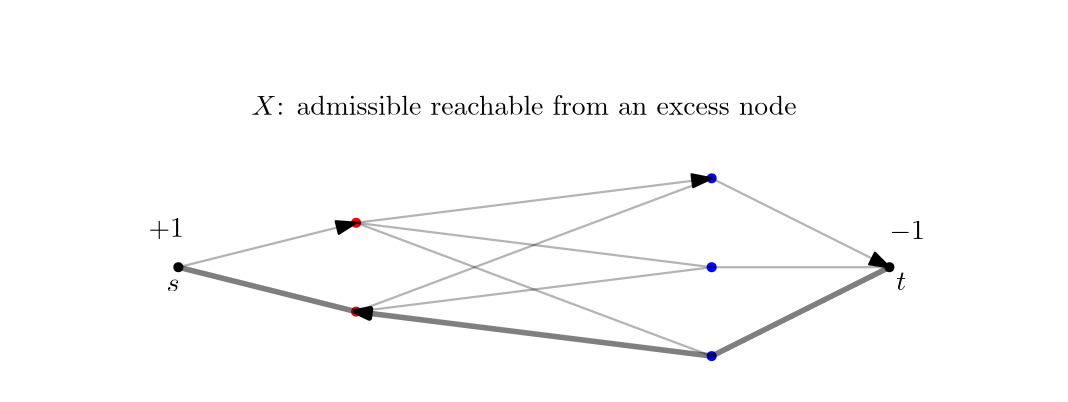 <?xml version="1.0"?>
<!DOCTYPE ipe SYSTEM "ipe.dtd">
<ipe version="70206" creator="Ipe 7.2.10">
<info created="D:20190530182209" modified="D:20190531163054"/>
<ipestyle name="basic">
<symbol name="arrow/arc(spx)">
<path stroke="sym-stroke" fill="sym-stroke" pen="sym-pen">
0 0 m
-1 0.333 l
-1 -0.333 l
h
</path>
</symbol>
<symbol name="arrow/farc(spx)">
<path stroke="sym-stroke" fill="white" pen="sym-pen">
0 0 m
-1 0.333 l
-1 -0.333 l
h
</path>
</symbol>
<symbol name="arrow/ptarc(spx)">
<path stroke="sym-stroke" fill="sym-stroke" pen="sym-pen">
0 0 m
-1 0.333 l
-0.8 0 l
-1 -0.333 l
h
</path>
</symbol>
<symbol name="arrow/fptarc(spx)">
<path stroke="sym-stroke" fill="white" pen="sym-pen">
0 0 m
-1 0.333 l
-0.8 0 l
-1 -0.333 l
h
</path>
</symbol>
<symbol name="mark/circle(sx)" transformations="translations">
<path fill="sym-stroke">
0.6 0 0 0.6 0 0 e
0.4 0 0 0.4 0 0 e
</path>
</symbol>
<symbol name="mark/disk(sx)" transformations="translations">
<path fill="sym-stroke">
0.6 0 0 0.6 0 0 e
</path>
</symbol>
<symbol name="mark/fdisk(sfx)" transformations="translations">
<group>
<path fill="sym-fill">
0.5 0 0 0.5 0 0 e
</path>
<path fill="sym-stroke" fillrule="eofill">
0.6 0 0 0.6 0 0 e
0.4 0 0 0.4 0 0 e
</path>
</group>
</symbol>
<symbol name="mark/box(sx)" transformations="translations">
<path fill="sym-stroke" fillrule="eofill">
-0.6 -0.6 m
0.6 -0.6 l
0.6 0.6 l
-0.6 0.6 l
h
-0.4 -0.4 m
0.4 -0.4 l
0.4 0.4 l
-0.4 0.4 l
h
</path>
</symbol>
<symbol name="mark/square(sx)" transformations="translations">
<path fill="sym-stroke">
-0.6 -0.6 m
0.6 -0.6 l
0.6 0.6 l
-0.6 0.6 l
h
</path>
</symbol>
<symbol name="mark/fsquare(sfx)" transformations="translations">
<group>
<path fill="sym-fill">
-0.5 -0.5 m
0.5 -0.5 l
0.5 0.5 l
-0.5 0.5 l
h
</path>
<path fill="sym-stroke" fillrule="eofill">
-0.6 -0.6 m
0.6 -0.6 l
0.6 0.6 l
-0.6 0.6 l
h
-0.4 -0.4 m
0.4 -0.4 l
0.4 0.4 l
-0.4 0.4 l
h
</path>
</group>
</symbol>
<symbol name="mark/cross(sx)" transformations="translations">
<group>
<path fill="sym-stroke">
-0.43 -0.57 m
0.57 0.43 l
0.43 0.57 l
-0.57 -0.43 l
h
</path>
<path fill="sym-stroke">
-0.43 0.57 m
0.57 -0.43 l
0.43 -0.57 l
-0.57 0.43 l
h
</path>
</group>
</symbol>
<symbol name="arrow/fnormal(spx)">
<path stroke="sym-stroke" fill="white" pen="sym-pen">
0 0 m
-1 0.333 l
-1 -0.333 l
h
</path>
</symbol>
<symbol name="arrow/pointed(spx)">
<path stroke="sym-stroke" fill="sym-stroke" pen="sym-pen">
0 0 m
-1 0.333 l
-0.8 0 l
-1 -0.333 l
h
</path>
</symbol>
<symbol name="arrow/fpointed(spx)">
<path stroke="sym-stroke" fill="white" pen="sym-pen">
0 0 m
-1 0.333 l
-0.8 0 l
-1 -0.333 l
h
</path>
</symbol>
<symbol name="arrow/linear(spx)">
<path stroke="sym-stroke" pen="sym-pen">
-1 0.333 m
0 0 l
-1 -0.333 l
</path>
</symbol>
<symbol name="arrow/fdouble(spx)">
<path stroke="sym-stroke" fill="white" pen="sym-pen">
0 0 m
-1 0.333 l
-1 -0.333 l
h
-1 0 m
-2 0.333 l
-2 -0.333 l
h
</path>
</symbol>
<symbol name="arrow/double(spx)">
<path stroke="sym-stroke" fill="sym-stroke" pen="sym-pen">
0 0 m
-1 0.333 l
-1 -0.333 l
h
-1 0 m
-2 0.333 l
-2 -0.333 l
h
</path>
</symbol>
<pen name="heavier" value="0.8"/>
<pen name="fat" value="1.2"/>
<pen name="ultrafat" value="2"/>
<symbolsize name="large" value="5"/>
<symbolsize name="small" value="2"/>
<symbolsize name="tiny" value="1.1"/>
<arrowsize name="large" value="10"/>
<arrowsize name="small" value="5"/>
<arrowsize name="tiny" value="3"/>
<color name="red" value="1 0 0"/>
<color name="green" value="0 1 0"/>
<color name="blue" value="0 0 1"/>
<color name="yellow" value="1 1 0"/>
<color name="orange" value="1 0.647 0"/>
<color name="gold" value="1 0.843 0"/>
<color name="purple" value="0.627 0.125 0.941"/>
<color name="gray" value="0.745"/>
<color name="brown" value="0.647 0.165 0.165"/>
<color name="navy" value="0 0 0.502"/>
<color name="pink" value="1 0.753 0.796"/>
<color name="seagreen" value="0.18 0.545 0.341"/>
<color name="turquoise" value="0.251 0.878 0.816"/>
<color name="violet" value="0.933 0.51 0.933"/>
<color name="darkblue" value="0 0 0.545"/>
<color name="darkcyan" value="0 0.545 0.545"/>
<color name="darkgray" value="0.663"/>
<color name="darkgreen" value="0 0.392 0"/>
<color name="darkmagenta" value="0.545 0 0.545"/>
<color name="darkorange" value="1 0.549 0"/>
<color name="darkred" value="0.545 0 0"/>
<color name="lightblue" value="0.678 0.847 0.902"/>
<color name="lightcyan" value="0.878 1 1"/>
<color name="lightgray" value="0.827"/>
<color name="lightgreen" value="0.565 0.933 0.565"/>
<color name="lightyellow" value="1 1 0.878"/>
<dashstyle name="dashed" value="[4] 0"/>
<dashstyle name="dotted" value="[1 3] 0"/>
<dashstyle name="dash dotted" value="[4 2 1 2] 0"/>
<dashstyle name="dash dot dotted" value="[4 2 1 2 1 2] 0"/>
<textsize name="large" value="\large"/>
<textsize name="small" value="\small"/>
<textsize name="tiny" value="\tiny"/>
<textsize name="Large" value="\Large"/>
<textsize name="LARGE" value="\LARGE"/>
<textsize name="huge" value="\huge"/>
<textsize name="Huge" value="\Huge"/>
<textsize name="footnote" value="\footnotesize"/>
<textstyle name="center" begin="\begin{center}" end="\end{center}"/>
<textstyle name="itemize" begin="\begin{itemize}" end="\end{itemize}"/>
<textstyle name="item" begin="\begin{itemize}\item{}" end="\end{itemize}"/>
<gridsize name="4 pts" value="4"/>
<gridsize name="8 pts (~3 mm)" value="8"/>
<gridsize name="16 pts (~6 mm)" value="16"/>
<gridsize name="32 pts (~12 mm)" value="32"/>
<gridsize name="10 pts (~3.5 mm)" value="10"/>
<gridsize name="20 pts (~7 mm)" value="20"/>
<gridsize name="14 pts (~5 mm)" value="14"/>
<gridsize name="28 pts (~10 mm)" value="28"/>
<gridsize name="56 pts (~20 mm)" value="56"/>
<anglesize name="90 deg" value="90"/>
<anglesize name="60 deg" value="60"/>
<anglesize name="45 deg" value="45"/>
<anglesize name="30 deg" value="30"/>
<anglesize name="22.5 deg" value="22.5"/>
<opacity name="10%" value="0.1"/>
<opacity name="30%" value="0.3"/>
<opacity name="50%" value="0.5"/>
<opacity name="75%" value="0.75"/>
<tiling name="falling" angle="-60" step="4" width="1"/>
<tiling name="rising" angle="30" step="4" width="1"/>
</ipestyle>
<page>
<layer name="alpha"/>
<layer name="nodes"/>
<layer name="arcs"/>
<layer name="X1"/>
<layer name="X2"/>
<layer name="X3"/>
<layer name="X4"/>
<layer name="X5"/>
<layer name="X6"/>
<layer name="node_labels"/>
<layer name="F1"/>
<layer name="F2"/>
<layer name="F3"/>
<layer name="F4"/>
<layer name="F5"/>
<layer name="F1costs"/>
<layer name="F2costs"/>
<layer name="F3costs"/>
<layer name="F4costs"/>
<layer name="F5costs"/>
<layer name="mark_forward"/>
<view layers="alpha nodes arcs node_labels" active="alpha"/>
<path layer="alpha" matrix="1 0 0 0.75 0 192" stroke="white">
128 768 m
128 576 l
512 576 l
512 768 l
h
</path>
<use layer="nodes" name="mark/disk(sx)" pos="192 672" size="normal" stroke="black"/>
<use matrix="1 0 0 1 0 -16" name="mark/disk(sx)" pos="256 704" size="normal" stroke="red"/>
<use matrix="1 0 0 1 0 -16" name="mark/disk(sx)" pos="256 672" size="normal" stroke="red"/>
<use name="mark/disk(sx)" pos="384 704" size="normal" stroke="blue"/>
<use name="mark/disk(sx)" pos="384 672" size="normal" stroke="blue"/>
<use name="mark/disk(sx)" pos="384 640" size="normal" stroke="blue"/>
<use name="mark/disk(sx)" pos="448 672" size="normal" stroke="black"/>
<path layer="arcs" stroke="black" pen="heavier" arrow="normal/normal" opacity="30%">
192 672 m
256 688 l
</path>
<path stroke="black" pen="ultrafat" opacity="50%">
192 672 m
256 656 l
</path>
<path stroke="black" pen="heavier" arrow="normal/normal" opacity="30%">
256 688 m
384 704 l
</path>
<path stroke="black" pen="heavier" opacity="30%">
256 688 m
384 672 l
</path>
<path stroke="black" pen="heavier" opacity="30%">
256 688 m
384 640 l
</path>
<path stroke="black" pen="heavier" opacity="30%">
256 656 m
384 704 l
</path>
<path stroke="black" pen="heavier" opacity="30%">
256 656 m
384 672 l
</path>
<path stroke="black" pen="ultrafat" rarrow="normal/small" opacity="50%">
256 656 m
384 640 l
</path>
<path stroke="black" pen="ultrafat" opacity="50%">
384 640 m
448 672 l
</path>
<path stroke="black" pen="heavier" opacity="30%">
384 672 m
448 672 l
</path>
<path stroke="black" pen="heavier" arrow="normal/normal" opacity="30%">
384 704 m
448 672 l
</path>
<path layer="X1" stroke="black" fill="red" opacity="30%">
9.95216 0 0 9.95216 192 672 e
</path>
<path layer="X2" matrix="1 0 0 1 64 16" stroke="black" fill="red" opacity="30%">
9.95216 0 0 9.95216 192 672 e
</path>
<path layer="X3" matrix="1 0 0 1 192 -32" stroke="black" fill="red" opacity="30%">
9.95216 0 0 9.95216 192 672 e
</path>
<path layer="X4" matrix="1 0 0 1 64 -16" stroke="black" fill="red" opacity="30%">
9.95216 0 0 9.95216 192 672 e
</path>
<path layer="X5" matrix="1 0 0 1 192 0" stroke="black" fill="red" opacity="30%">
9.95216 0 0 9.95216 192 672 e
</path>
<path layer="X6" matrix="1 0 0 1 256 0" stroke="black" fill="red" opacity="30%">
9.95216 0 0 9.95216 192 672 e
</path>
<path layer="F1" stroke="darkred" pen="fat">
192 672 m
256 688 l
</path>
<path layer="F2" stroke="darkred" pen="fat">
256 688 m
384 704 l
</path>
<path stroke="darkred" pen="fat">
256 688 m
384 672 l
</path>
<path stroke="darkred" pen="fat">
256 688 m
384 640 l
</path>
<path layer="F3" stroke="darkred" pen="fat">
256 688 m
384 704 l
</path>
<path stroke="darkred" pen="fat">
256 688 m
384 672 l
</path>
<path stroke="darkred" pen="fat">
384 640 m
256 656 l
</path>
<path layer="F4" stroke="darkred" pen="fat">
256 688 m
384 704 l
</path>
<path stroke="darkred" pen="fat">
256 688 m
384 672 l
</path>
<path stroke="darkred" pen="fat">
256 656 m
384 672 l
</path>
<path stroke="darkred" pen="fat">
256 656 m
384 704 l
</path>
<path layer="F5" stroke="darkred" pen="fat">
256 688 m
384 704 l
</path>
<path stroke="darkred" pen="fat">
256 656 m
384 704 l
</path>
<path stroke="darkred" pen="fat">
384 672 m
448 672 l
</path>
<text layer="F1costs" matrix="1 0 0 1 1.08088 -2.97242" transformations="translations" pos="216.965 688.125" stroke="black" type="label" width="4.981" height="6.42" depth="0" valign="baseline" style="math">1</text>
<text layer="F2costs" transformations="translations" pos="315.325 700.014" stroke="black" type="label" width="4.981" height="6.42" depth="0" valign="baseline" style="math">6</text>
<text matrix="1 0 0 1 43.5054 -6.21506" transformations="translations" pos="314.244 684.071" stroke="black" type="label" width="4.981" height="6.42" depth="0" valign="baseline" style="math">4</text>
<text matrix="1 0 0 1 27.022 -0.81066" transformations="translations" pos="328.566 654.347" stroke="black" type="label" width="4.981" height="6.42" depth="0" valign="baseline" style="math">1</text>
<text layer="F3costs" transformations="translations" pos="315.325 700.014" stroke="black" type="label" width="4.981" height="6.42" depth="0" valign="baseline" style="math">5</text>
<text matrix="1 0 0 1 43.5054 -6.21506" transformations="translations" pos="314.244 684.071" stroke="black" type="label" width="4.981" height="6.42" depth="0" valign="baseline" style="math">3</text>
<text matrix="1 0 0 1 -6.21506 -1.3511" transformations="translations" pos="320 640" stroke="black" type="label" width="4.981" height="6.42" depth="0" valign="baseline" style="math">1</text>
<text layer="F4costs" transformations="translations" pos="315.325 700.014" stroke="black" type="label" width="4.981" height="6.42" depth="0" valign="baseline" style="math">4</text>
<text matrix="1 0 0 1 43.5054 -6.21506" transformations="translations" pos="314.244 684.071" stroke="black" type="label" width="4.981" height="6.42" depth="0" valign="baseline" style="math">2</text>
<text matrix="1 0 0 1 -1.62132 -1.3511" transformations="translations" pos="267.766 665.696" stroke="black" type="label" width="4.981" height="6.42" depth="0" valign="baseline" style="math">3</text>
<text matrix="1 0 0 1 -7.56616 -1.62132" transformations="translations" pos="308.84 655.158" stroke="black" type="label" width="4.981" height="6.42" depth="0" valign="baseline" style="math">0</text>
<text layer="F5costs" transformations="translations" pos="315.325 700.014" stroke="black" type="label" width="4.981" height="6.42" depth="0" valign="baseline" style="math">4</text>
<text matrix="1 0 0 1 -1.62132 -1.3511" transformations="translations" pos="267.766 665.696" stroke="black" type="label" width="4.981" height="6.42" depth="0" valign="baseline" style="math">3</text>
<text matrix="1 0 0 1 6.48528 2.97242" transformations="translations" pos="400 672" stroke="black" type="label" width="4.981" height="6.42" depth="0" valign="baseline" style="math">1</text>
<text layer="node_labels" transformations="translations" pos="187.781 663.264" stroke="black" type="label" width="4.67" height="4.289" depth="0" valign="baseline" style="math">s</text>
<text transformations="translations" pos="450.435 663.805" stroke="black" type="label" width="3.598" height="6.128" depth="0" valign="baseline" style="math">t</text>
<text matrix="1 0 0 1 -1.08088 -10.5386" transformations="translations" pos="219.397 744.33" stroke="black" type="minipage" width="207.259" height="5.958" depth="0.96" valign="top">$X$: admissible reachable from an excess node</text>
<text matrix="1 0 0 1 3.24264 -0.81066" transformations="translations" pos="178.053 683.801" stroke="black" type="label" width="12.73" height="6.421" depth="0.83" valign="baseline" style="math">+1</text>
<text matrix="1 0 0 1 -4.32352 0" transformations="translations" pos="452.327 682.18" stroke="black" type="label" width="12.73" height="6.421" depth="0.83" valign="baseline" style="math">-1</text>
</page>
<page>
<layer name="alpha"/>
<layer name="nodes"/>
<layer name="arcs"/>
<layer name="X1"/>
<layer name="X2"/>
<layer name="X3"/>
<layer name="X4"/>
<layer name="X5"/>
<layer name="X6"/>
<layer name="node_labels"/>
<layer name="F1"/>
<layer name="F2"/>
<layer name="F3"/>
<layer name="F4"/>
<layer name="F5"/>
<layer name="F1costs"/>
<layer name="F2costs"/>
<layer name="F3costs"/>
<layer name="F4costs"/>
<layer name="F5costs"/>
<layer name="mark_forward"/>
<view layers="alpha nodes arcs X1 node_labels" active="node_labels"/>
<path layer="alpha" matrix="1 0 0 0.75 0 192" stroke="white">
128 768 m
128 576 l
512 576 l
512 768 l
h
</path>
<use layer="nodes" name="mark/disk(sx)" pos="192 672" size="normal" stroke="black"/>
<use matrix="1 0 0 1 0 -16" name="mark/disk(sx)" pos="256 704" size="normal" stroke="red"/>
<use matrix="1 0 0 1 0 -16" name="mark/disk(sx)" pos="256 672" size="normal" stroke="red"/>
<use name="mark/disk(sx)" pos="384 704" size="normal" stroke="blue"/>
<use name="mark/disk(sx)" pos="384 672" size="normal" stroke="blue"/>
<use name="mark/disk(sx)" pos="384 640" size="normal" stroke="blue"/>
<use name="mark/disk(sx)" pos="448 672" size="normal" stroke="black"/>
<path layer="arcs" stroke="black" pen="heavier" arrow="normal/normal" opacity="30%">
192 672 m
256 688 l
</path>
<path stroke="black" pen="ultrafat" opacity="50%">
192 672 m
256 656 l
</path>
<path stroke="black" pen="heavier" arrow="normal/normal" opacity="30%">
256 688 m
384 704 l
</path>
<path stroke="black" pen="heavier" opacity="30%">
256 688 m
384 672 l
</path>
<path stroke="black" pen="heavier" opacity="30%">
256 688 m
384 640 l
</path>
<path stroke="black" pen="heavier" opacity="30%">
256 656 m
384 704 l
</path>
<path stroke="black" pen="heavier" opacity="30%">
256 656 m
384 672 l
</path>
<path stroke="black" pen="ultrafat" rarrow="normal/small" opacity="50%">
256 656 m
384 640 l
</path>
<path stroke="black" pen="ultrafat" opacity="50%">
384 640 m
448 672 l
</path>
<path stroke="black" pen="heavier" opacity="30%">
384 672 m
448 672 l
</path>
<path stroke="black" pen="heavier" arrow="normal/normal" opacity="30%">
384 704 m
448 672 l
</path>
<path layer="X1" stroke="black" fill="red" opacity="30%">
9.95216 0 0 9.95216 192 672 e
</path>
<path layer="X2" matrix="1 0 0 1 64 16" stroke="black" fill="red" opacity="30%">
9.95216 0 0 9.95216 192 672 e
</path>
<path layer="X3" matrix="1 0 0 1 192 -32" stroke="black" fill="red" opacity="30%">
9.95216 0 0 9.95216 192 672 e
</path>
<path layer="X4" matrix="1 0 0 1 64 -16" stroke="black" fill="red" opacity="30%">
9.95216 0 0 9.95216 192 672 e
</path>
<path layer="X5" matrix="1 0 0 1 192 0" stroke="black" fill="red" opacity="30%">
9.95216 0 0 9.95216 192 672 e
</path>
<path layer="X6" matrix="1 0 0 1 256 0" stroke="black" fill="red" opacity="30%">
9.95216 0 0 9.95216 192 672 e
</path>
<path layer="F1" stroke="darkred" pen="fat">
192 672 m
256 688 l
</path>
<path layer="F2" stroke="darkred" pen="fat">
256 688 m
384 704 l
</path>
<path stroke="darkred" pen="fat">
256 688 m
384 672 l
</path>
<path stroke="darkred" pen="fat">
256 688 m
384 640 l
</path>
<path layer="F3" stroke="darkred" pen="fat">
256 688 m
384 704 l
</path>
<path stroke="darkred" pen="fat">
256 688 m
384 672 l
</path>
<path stroke="darkred" pen="fat">
384 640 m
256 656 l
</path>
<path layer="F4" stroke="darkred" pen="fat">
256 688 m
384 704 l
</path>
<path stroke="darkred" pen="fat">
256 688 m
384 672 l
</path>
<path stroke="darkred" pen="fat">
256 656 m
384 672 l
</path>
<path stroke="darkred" pen="fat">
256 656 m
384 704 l
</path>
<path layer="F5" stroke="darkred" pen="fat">
256 688 m
384 704 l
</path>
<path stroke="darkred" pen="fat">
256 656 m
384 704 l
</path>
<path stroke="darkred" pen="fat">
384 672 m
448 672 l
</path>
<text layer="F1costs" matrix="1 0 0 1 1.08088 -2.97242" transformations="translations" pos="216.965 688.125" stroke="black" type="label" width="4.981" height="6.42" depth="0" valign="baseline" style="math">1</text>
<text layer="F2costs" transformations="translations" pos="315.325 700.014" stroke="black" type="label" width="4.981" height="6.42" depth="0" valign="baseline" style="math">6</text>
<text matrix="1 0 0 1 43.5054 -6.21506" transformations="translations" pos="314.244 684.071" stroke="black" type="label" width="4.981" height="6.42" depth="0" valign="baseline" style="math">4</text>
<text matrix="1 0 0 1 27.022 -0.81066" transformations="translations" pos="328.566 654.347" stroke="black" type="label" width="4.981" height="6.42" depth="0" valign="baseline" style="math">1</text>
<text layer="F3costs" transformations="translations" pos="315.325 700.014" stroke="black" type="label" width="4.981" height="6.42" depth="0" valign="baseline" style="math">5</text>
<text matrix="1 0 0 1 43.5054 -6.21506" transformations="translations" pos="314.244 684.071" stroke="black" type="label" width="4.981" height="6.42" depth="0" valign="baseline" style="math">3</text>
<text matrix="1 0 0 1 -6.21506 -1.3511" transformations="translations" pos="320 640" stroke="black" type="label" width="4.981" height="6.42" depth="0" valign="baseline" style="math">1</text>
<text layer="F4costs" transformations="translations" pos="315.325 700.014" stroke="black" type="label" width="4.981" height="6.42" depth="0" valign="baseline" style="math">4</text>
<text matrix="1 0 0 1 43.5054 -6.21506" transformations="translations" pos="314.244 684.071" stroke="black" type="label" width="4.981" height="6.42" depth="0" valign="baseline" style="math">2</text>
<text matrix="1 0 0 1 -1.62132 -1.3511" transformations="translations" pos="267.766 665.696" stroke="black" type="label" width="4.981" height="6.42" depth="0" valign="baseline" style="math">3</text>
<text matrix="1 0 0 1 -7.56616 -1.62132" transformations="translations" pos="308.84 655.158" stroke="black" type="label" width="4.981" height="6.42" depth="0" valign="baseline" style="math">0</text>
<text layer="F5costs" transformations="translations" pos="315.325 700.014" stroke="black" type="label" width="4.981" height="6.42" depth="0" valign="baseline" style="math">4</text>
<text matrix="1 0 0 1 -1.62132 -1.3511" transformations="translations" pos="267.766 665.696" stroke="black" type="label" width="4.981" height="6.42" depth="0" valign="baseline" style="math">3</text>
<text matrix="1 0 0 1 6.48528 2.97242" transformations="translations" pos="400 672" stroke="black" type="label" width="4.981" height="6.42" depth="0" valign="baseline" style="math">1</text>
<text layer="node_labels" transformations="translations" pos="187.781 663.264" stroke="black" type="label" width="4.67" height="4.289" depth="0" valign="baseline" style="math">s</text>
<text transformations="translations" pos="450.435 663.805" stroke="black" type="label" width="3.598" height="6.128" depth="0" valign="baseline" style="math">t</text>
<text matrix="1 0 0 1 -1.08088 -10.5386" transformations="translations" pos="219.397 744.33" stroke="black" type="minipage" width="207.259" height="5.958" depth="0.96" valign="top">$X$: admissible reachable from an excess node</text>
<text matrix="1 0 0 1 3.24264 -0.81066" transformations="translations" pos="178.053 683.801" stroke="black" type="label" width="12.73" height="6.421" depth="0.83" valign="baseline" style="math">+1</text>
<text matrix="1 0 0 1 -4.32352 0" transformations="translations" pos="452.327 682.18" stroke="black" type="label" width="12.73" height="6.421" depth="0.83" valign="baseline" style="math">-1</text>
</page>
<page>
<layer name="alpha"/>
<layer name="nodes"/>
<layer name="arcs"/>
<layer name="X1"/>
<layer name="X2"/>
<layer name="X3"/>
<layer name="X4"/>
<layer name="X5"/>
<layer name="X6"/>
<layer name="node_labels"/>
<layer name="F1"/>
<layer name="F2"/>
<layer name="F3"/>
<layer name="F4"/>
<layer name="F5"/>
<layer name="F1costs"/>
<layer name="F2costs"/>
<layer name="F3costs"/>
<layer name="F4costs"/>
<layer name="F5costs"/>
<layer name="mark_forward"/>
<view layers="alpha nodes arcs X1 node_labels F1 F1costs" active="node_labels"/>
<path layer="alpha" matrix="1 0 0 0.75 0 192" stroke="white">
128 768 m
128 576 l
512 576 l
512 768 l
h
</path>
<use layer="nodes" name="mark/disk(sx)" pos="192 672" size="normal" stroke="black"/>
<use matrix="1 0 0 1 0 -16" name="mark/disk(sx)" pos="256 704" size="normal" stroke="red"/>
<use matrix="1 0 0 1 0 -16" name="mark/disk(sx)" pos="256 672" size="normal" stroke="red"/>
<use name="mark/disk(sx)" pos="384 704" size="normal" stroke="blue"/>
<use name="mark/disk(sx)" pos="384 672" size="normal" stroke="blue"/>
<use name="mark/disk(sx)" pos="384 640" size="normal" stroke="blue"/>
<use name="mark/disk(sx)" pos="448 672" size="normal" stroke="black"/>
<path layer="arcs" stroke="black" pen="heavier" arrow="normal/normal" opacity="30%">
192 672 m
256 688 l
</path>
<path stroke="black" pen="ultrafat" opacity="50%">
192 672 m
256 656 l
</path>
<path stroke="black" pen="heavier" arrow="normal/normal" opacity="30%">
256 688 m
384 704 l
</path>
<path stroke="black" pen="heavier" opacity="30%">
256 688 m
384 672 l
</path>
<path stroke="black" pen="heavier" opacity="30%">
256 688 m
384 640 l
</path>
<path stroke="black" pen="heavier" opacity="30%">
256 656 m
384 704 l
</path>
<path stroke="black" pen="heavier" opacity="30%">
256 656 m
384 672 l
</path>
<path stroke="black" pen="ultrafat" rarrow="normal/small" opacity="50%">
256 656 m
384 640 l
</path>
<path stroke="black" pen="ultrafat" opacity="50%">
384 640 m
448 672 l
</path>
<path stroke="black" pen="heavier" opacity="30%">
384 672 m
448 672 l
</path>
<path stroke="black" pen="heavier" arrow="normal/normal" opacity="30%">
384 704 m
448 672 l
</path>
<path layer="X1" stroke="black" fill="red" opacity="30%">
9.95216 0 0 9.95216 192 672 e
</path>
<path layer="X2" matrix="1 0 0 1 64 16" stroke="black" fill="red" opacity="30%">
9.95216 0 0 9.95216 192 672 e
</path>
<path layer="X3" matrix="1 0 0 1 192 -32" stroke="black" fill="red" opacity="30%">
9.95216 0 0 9.95216 192 672 e
</path>
<path layer="X4" matrix="1 0 0 1 64 -16" stroke="black" fill="red" opacity="30%">
9.95216 0 0 9.95216 192 672 e
</path>
<path layer="X5" matrix="1 0 0 1 192 0" stroke="black" fill="red" opacity="30%">
9.95216 0 0 9.95216 192 672 e
</path>
<path layer="X6" matrix="1 0 0 1 256 0" stroke="black" fill="red" opacity="30%">
9.95216 0 0 9.95216 192 672 e
</path>
<path layer="F1" stroke="darkred" pen="fat">
192 672 m
256 688 l
</path>
<path layer="F2" stroke="darkred" pen="fat">
256 688 m
384 704 l
</path>
<path stroke="darkred" pen="fat">
256 688 m
384 672 l
</path>
<path stroke="darkred" pen="fat">
256 688 m
384 640 l
</path>
<path layer="F3" stroke="darkred" pen="fat">
256 688 m
384 704 l
</path>
<path stroke="darkred" pen="fat">
256 688 m
384 672 l
</path>
<path stroke="darkred" pen="fat">
384 640 m
256 656 l
</path>
<path layer="F4" stroke="darkred" pen="fat">
256 688 m
384 704 l
</path>
<path stroke="darkred" pen="fat">
256 688 m
384 672 l
</path>
<path stroke="darkred" pen="fat">
256 656 m
384 672 l
</path>
<path stroke="darkred" pen="fat">
256 656 m
384 704 l
</path>
<path layer="F5" stroke="darkred" pen="fat">
256 688 m
384 704 l
</path>
<path stroke="darkred" pen="fat">
256 656 m
384 704 l
</path>
<path stroke="darkred" pen="fat">
384 672 m
448 672 l
</path>
<text layer="F1costs" matrix="1 0 0 1 1.08088 -2.97242" transformations="translations" pos="216.965 688.125" stroke="black" type="label" width="4.981" height="6.42" depth="0" valign="baseline" style="math">1</text>
<text layer="F2costs" transformations="translations" pos="315.325 700.014" stroke="black" type="label" width="4.981" height="6.42" depth="0" valign="baseline" style="math">6</text>
<text matrix="1 0 0 1 43.5054 -6.21506" transformations="translations" pos="314.244 684.071" stroke="black" type="label" width="4.981" height="6.42" depth="0" valign="baseline" style="math">4</text>
<text matrix="1 0 0 1 27.022 -0.81066" transformations="translations" pos="328.566 654.347" stroke="black" type="label" width="4.981" height="6.42" depth="0" valign="baseline" style="math">1</text>
<text layer="F3costs" transformations="translations" pos="315.325 700.014" stroke="black" type="label" width="4.981" height="6.42" depth="0" valign="baseline" style="math">5</text>
<text matrix="1 0 0 1 43.5054 -6.21506" transformations="translations" pos="314.244 684.071" stroke="black" type="label" width="4.981" height="6.42" depth="0" valign="baseline" style="math">3</text>
<text matrix="1 0 0 1 -6.21506 -1.3511" transformations="translations" pos="320 640" stroke="black" type="label" width="4.981" height="6.42" depth="0" valign="baseline" style="math">1</text>
<text layer="F4costs" transformations="translations" pos="315.325 700.014" stroke="black" type="label" width="4.981" height="6.42" depth="0" valign="baseline" style="math">4</text>
<text matrix="1 0 0 1 43.5054 -6.21506" transformations="translations" pos="314.244 684.071" stroke="black" type="label" width="4.981" height="6.42" depth="0" valign="baseline" style="math">2</text>
<text matrix="1 0 0 1 -1.62132 -1.3511" transformations="translations" pos="267.766 665.696" stroke="black" type="label" width="4.981" height="6.42" depth="0" valign="baseline" style="math">3</text>
<text matrix="1 0 0 1 -7.56616 -1.62132" transformations="translations" pos="308.84 655.158" stroke="black" type="label" width="4.981" height="6.42" depth="0" valign="baseline" style="math">0</text>
<text layer="F5costs" transformations="translations" pos="315.325 700.014" stroke="black" type="label" width="4.981" height="6.42" depth="0" valign="baseline" style="math">4</text>
<text matrix="1 0 0 1 -1.62132 -1.3511" transformations="translations" pos="267.766 665.696" stroke="black" type="label" width="4.981" height="6.42" depth="0" valign="baseline" style="math">3</text>
<text matrix="1 0 0 1 6.48528 2.97242" transformations="translations" pos="400 672" stroke="black" type="label" width="4.981" height="6.42" depth="0" valign="baseline" style="math">1</text>
<text layer="node_labels" transformations="translations" pos="187.781 663.264" stroke="black" type="label" width="4.67" height="4.289" depth="0" valign="baseline" style="math">s</text>
<text transformations="translations" pos="450.435 663.805" stroke="black" type="label" width="3.598" height="6.128" depth="0" valign="baseline" style="math">t</text>
<text matrix="1 0 0 1 -1.08088 -10.5386" transformations="translations" pos="219.397 744.33" stroke="black" type="minipage" width="207.259" height="5.958" depth="0.96" valign="top">$X$: admissible reachable from an excess node</text>
<text matrix="1 0 0 1 3.24264 -0.81066" transformations="translations" pos="178.053 683.801" stroke="black" type="label" width="12.73" height="6.421" depth="0.83" valign="baseline" style="math">+1</text>
<text matrix="1 0 0 1 -4.32352 0" transformations="translations" pos="452.327 682.18" stroke="black" type="label" width="12.73" height="6.421" depth="0.83" valign="baseline" style="math">-1</text>
</page>
<page>
<layer name="alpha"/>
<layer name="nodes"/>
<layer name="arcs"/>
<layer name="X1"/>
<layer name="X2"/>
<layer name="X3"/>
<layer name="X4"/>
<layer name="X5"/>
<layer name="X6"/>
<layer name="node_labels"/>
<layer name="F1"/>
<layer name="F2"/>
<layer name="F3"/>
<layer name="F4"/>
<layer name="F5"/>
<layer name="F1costs"/>
<layer name="F2costs"/>
<layer name="F3costs"/>
<layer name="F4costs"/>
<layer name="F5costs"/>
<layer name="mark_forward"/>
<view layers="alpha nodes arcs X1 X2 node_labels F2 F2costs" active="node_labels"/>
<path layer="alpha" matrix="1 0 0 0.75 0 192" stroke="white">
128 768 m
128 576 l
512 576 l
512 768 l
h
</path>
<use layer="nodes" name="mark/disk(sx)" pos="192 672" size="normal" stroke="black"/>
<use matrix="1 0 0 1 0 -16" name="mark/disk(sx)" pos="256 704" size="normal" stroke="red"/>
<use matrix="1 0 0 1 0 -16" name="mark/disk(sx)" pos="256 672" size="normal" stroke="red"/>
<use name="mark/disk(sx)" pos="384 704" size="normal" stroke="blue"/>
<use name="mark/disk(sx)" pos="384 672" size="normal" stroke="blue"/>
<use name="mark/disk(sx)" pos="384 640" size="normal" stroke="blue"/>
<use name="mark/disk(sx)" pos="448 672" size="normal" stroke="black"/>
<path layer="arcs" stroke="black" pen="heavier" arrow="normal/normal" opacity="30%">
192 672 m
256 688 l
</path>
<path stroke="black" pen="ultrafat" opacity="50%">
192 672 m
256 656 l
</path>
<path stroke="black" pen="heavier" arrow="normal/normal" opacity="30%">
256 688 m
384 704 l
</path>
<path stroke="black" pen="heavier" opacity="30%">
256 688 m
384 672 l
</path>
<path stroke="black" pen="heavier" opacity="30%">
256 688 m
384 640 l
</path>
<path stroke="black" pen="heavier" opacity="30%">
256 656 m
384 704 l
</path>
<path stroke="black" pen="heavier" opacity="30%">
256 656 m
384 672 l
</path>
<path stroke="black" pen="ultrafat" rarrow="normal/small" opacity="50%">
256 656 m
384 640 l
</path>
<path stroke="black" pen="ultrafat" opacity="50%">
384 640 m
448 672 l
</path>
<path stroke="black" pen="heavier" opacity="30%">
384 672 m
448 672 l
</path>
<path stroke="black" pen="heavier" arrow="normal/normal" opacity="30%">
384 704 m
448 672 l
</path>
<path layer="X1" stroke="black" fill="red" opacity="30%">
9.95216 0 0 9.95216 192 672 e
</path>
<path layer="X2" matrix="1 0 0 1 64 16" stroke="black" fill="red" opacity="30%">
9.95216 0 0 9.95216 192 672 e
</path>
<path layer="X3" matrix="1 0 0 1 192 -32" stroke="black" fill="red" opacity="30%">
9.95216 0 0 9.95216 192 672 e
</path>
<path layer="X4" matrix="1 0 0 1 64 -16" stroke="black" fill="red" opacity="30%">
9.95216 0 0 9.95216 192 672 e
</path>
<path layer="X5" matrix="1 0 0 1 192 0" stroke="black" fill="red" opacity="30%">
9.95216 0 0 9.95216 192 672 e
</path>
<path layer="X6" matrix="1 0 0 1 256 0" stroke="black" fill="red" opacity="30%">
9.95216 0 0 9.95216 192 672 e
</path>
<path layer="F1" stroke="darkred" pen="fat">
192 672 m
256 688 l
</path>
<path layer="F2" stroke="darkred" pen="fat">
256 688 m
384 704 l
</path>
<path stroke="darkred" pen="fat">
256 688 m
384 672 l
</path>
<path stroke="darkred" pen="fat">
256 688 m
384 640 l
</path>
<path layer="F3" stroke="darkred" pen="fat">
256 688 m
384 704 l
</path>
<path stroke="darkred" pen="fat">
256 688 m
384 672 l
</path>
<path stroke="darkred" pen="fat">
384 640 m
256 656 l
</path>
<path layer="F4" stroke="darkred" pen="fat">
256 688 m
384 704 l
</path>
<path stroke="darkred" pen="fat">
256 688 m
384 672 l
</path>
<path stroke="darkred" pen="fat">
256 656 m
384 672 l
</path>
<path stroke="darkred" pen="fat">
256 656 m
384 704 l
</path>
<path layer="F5" stroke="darkred" pen="fat">
256 688 m
384 704 l
</path>
<path stroke="darkred" pen="fat">
256 656 m
384 704 l
</path>
<path stroke="darkred" pen="fat">
384 672 m
448 672 l
</path>
<text layer="F1costs" matrix="1 0 0 1 1.08088 -2.97242" transformations="translations" pos="216.965 688.125" stroke="black" type="label" width="4.981" height="6.42" depth="0" valign="baseline" style="math">1</text>
<text layer="F2costs" transformations="translations" pos="315.325 700.014" stroke="black" type="label" width="4.981" height="6.42" depth="0" valign="baseline" style="math">6</text>
<text matrix="1 0 0 1 43.5054 -6.21506" transformations="translations" pos="314.244 684.071" stroke="black" type="label" width="4.981" height="6.42" depth="0" valign="baseline" style="math">4</text>
<text matrix="1 0 0 1 27.022 -0.81066" transformations="translations" pos="328.566 654.347" stroke="black" type="label" width="4.981" height="6.42" depth="0" valign="baseline" style="math">1</text>
<text layer="F3costs" transformations="translations" pos="315.325 700.014" stroke="black" type="label" width="4.981" height="6.42" depth="0" valign="baseline" style="math">5</text>
<text matrix="1 0 0 1 43.5054 -6.21506" transformations="translations" pos="314.244 684.071" stroke="black" type="label" width="4.981" height="6.42" depth="0" valign="baseline" style="math">3</text>
<text matrix="1 0 0 1 -6.21506 -1.3511" transformations="translations" pos="320 640" stroke="black" type="label" width="4.981" height="6.42" depth="0" valign="baseline" style="math">1</text>
<text layer="F4costs" transformations="translations" pos="315.325 700.014" stroke="black" type="label" width="4.981" height="6.42" depth="0" valign="baseline" style="math">4</text>
<text matrix="1 0 0 1 43.5054 -6.21506" transformations="translations" pos="314.244 684.071" stroke="black" type="label" width="4.981" height="6.42" depth="0" valign="baseline" style="math">2</text>
<text matrix="1 0 0 1 -1.62132 -1.3511" transformations="translations" pos="267.766 665.696" stroke="black" type="label" width="4.981" height="6.42" depth="0" valign="baseline" style="math">3</text>
<text matrix="1 0 0 1 -7.56616 -1.62132" transformations="translations" pos="308.84 655.158" stroke="black" type="label" width="4.981" height="6.42" depth="0" valign="baseline" style="math">0</text>
<text layer="F5costs" transformations="translations" pos="315.325 700.014" stroke="black" type="label" width="4.981" height="6.42" depth="0" valign="baseline" style="math">4</text>
<text matrix="1 0 0 1 -1.62132 -1.3511" transformations="translations" pos="267.766 665.696" stroke="black" type="label" width="4.981" height="6.42" depth="0" valign="baseline" style="math">3</text>
<text matrix="1 0 0 1 6.48528 2.97242" transformations="translations" pos="400 672" stroke="black" type="label" width="4.981" height="6.42" depth="0" valign="baseline" style="math">1</text>
<text layer="node_labels" transformations="translations" pos="187.781 663.264" stroke="black" type="label" width="4.67" height="4.289" depth="0" valign="baseline" style="math">s</text>
<text transformations="translations" pos="450.435 663.805" stroke="black" type="label" width="3.598" height="6.128" depth="0" valign="baseline" style="math">t</text>
<text matrix="1 0 0 1 -1.08088 -10.5386" transformations="translations" pos="219.397 744.33" stroke="black" type="minipage" width="207.259" height="5.958" depth="0.96" valign="top">$X$: admissible reachable from an excess node</text>
<text matrix="1 0 0 1 3.24264 -0.81066" transformations="translations" pos="178.053 683.801" stroke="black" type="label" width="12.73" height="6.421" depth="0.83" valign="baseline" style="math">+1</text>
<text matrix="1 0 0 1 -4.32352 0" transformations="translations" pos="452.327 682.18" stroke="black" type="label" width="12.73" height="6.421" depth="0.83" valign="baseline" style="math">-1</text>
</page>
<page>
<layer name="alpha"/>
<layer name="nodes"/>
<layer name="arcs"/>
<layer name="X1"/>
<layer name="X2"/>
<layer name="X3"/>
<layer name="X4"/>
<layer name="X5"/>
<layer name="X6"/>
<layer name="node_labels"/>
<layer name="F1"/>
<layer name="F2"/>
<layer name="F3"/>
<layer name="F4"/>
<layer name="F5"/>
<layer name="F1costs"/>
<layer name="F2costs"/>
<layer name="F3costs"/>
<layer name="F4costs"/>
<layer name="F5costs"/>
<layer name="mark_forward"/>
<view layers="alpha nodes arcs X1 X2 X3 node_labels F3 F3costs" active="node_labels"/>
<path layer="alpha" matrix="1 0 0 0.75 0 192" stroke="white">
128 768 m
128 576 l
512 576 l
512 768 l
h
</path>
<use layer="nodes" name="mark/disk(sx)" pos="192 672" size="normal" stroke="black"/>
<use matrix="1 0 0 1 0 -16" name="mark/disk(sx)" pos="256 704" size="normal" stroke="red"/>
<use matrix="1 0 0 1 0 -16" name="mark/disk(sx)" pos="256 672" size="normal" stroke="red"/>
<use name="mark/disk(sx)" pos="384 704" size="normal" stroke="blue"/>
<use name="mark/disk(sx)" pos="384 672" size="normal" stroke="blue"/>
<use name="mark/disk(sx)" pos="384 640" size="normal" stroke="blue"/>
<use name="mark/disk(sx)" pos="448 672" size="normal" stroke="black"/>
<path layer="arcs" stroke="black" pen="heavier" arrow="normal/normal" opacity="30%">
192 672 m
256 688 l
</path>
<path stroke="black" pen="ultrafat" opacity="50%">
192 672 m
256 656 l
</path>
<path stroke="black" pen="heavier" arrow="normal/normal" opacity="30%">
256 688 m
384 704 l
</path>
<path stroke="black" pen="heavier" opacity="30%">
256 688 m
384 672 l
</path>
<path stroke="black" pen="heavier" opacity="30%">
256 688 m
384 640 l
</path>
<path stroke="black" pen="heavier" opacity="30%">
256 656 m
384 704 l
</path>
<path stroke="black" pen="heavier" opacity="30%">
256 656 m
384 672 l
</path>
<path stroke="black" pen="ultrafat" rarrow="normal/small" opacity="50%">
256 656 m
384 640 l
</path>
<path stroke="black" pen="ultrafat" opacity="50%">
384 640 m
448 672 l
</path>
<path stroke="black" pen="heavier" opacity="30%">
384 672 m
448 672 l
</path>
<path stroke="black" pen="heavier" arrow="normal/normal" opacity="30%">
384 704 m
448 672 l
</path>
<path layer="X1" stroke="black" fill="red" opacity="30%">
9.95216 0 0 9.95216 192 672 e
</path>
<path layer="X2" matrix="1 0 0 1 64 16" stroke="black" fill="red" opacity="30%">
9.95216 0 0 9.95216 192 672 e
</path>
<path layer="X3" matrix="1 0 0 1 192 -32" stroke="black" fill="red" opacity="30%">
9.95216 0 0 9.95216 192 672 e
</path>
<path layer="X4" matrix="1 0 0 1 64 -16" stroke="black" fill="red" opacity="30%">
9.95216 0 0 9.95216 192 672 e
</path>
<path layer="X5" matrix="1 0 0 1 192 0" stroke="black" fill="red" opacity="30%">
9.95216 0 0 9.95216 192 672 e
</path>
<path layer="X6" matrix="1 0 0 1 256 0" stroke="black" fill="red" opacity="30%">
9.95216 0 0 9.95216 192 672 e
</path>
<path layer="F1" stroke="darkred" pen="fat">
192 672 m
256 688 l
</path>
<path layer="F2" stroke="darkred" pen="fat">
256 688 m
384 704 l
</path>
<path stroke="darkred" pen="fat">
256 688 m
384 672 l
</path>
<path stroke="darkred" pen="fat">
256 688 m
384 640 l
</path>
<path layer="F3" stroke="darkred" pen="fat">
256 688 m
384 704 l
</path>
<path stroke="darkred" pen="fat">
256 688 m
384 672 l
</path>
<path stroke="darkred" pen="fat">
384 640 m
256 656 l
</path>
<path layer="F4" stroke="darkred" pen="fat">
256 688 m
384 704 l
</path>
<path stroke="darkred" pen="fat">
256 688 m
384 672 l
</path>
<path stroke="darkred" pen="fat">
256 656 m
384 672 l
</path>
<path stroke="darkred" pen="fat">
256 656 m
384 704 l
</path>
<path layer="F5" stroke="darkred" pen="fat">
256 688 m
384 704 l
</path>
<path stroke="darkred" pen="fat">
256 656 m
384 704 l
</path>
<path stroke="darkred" pen="fat">
384 672 m
448 672 l
</path>
<text layer="F1costs" matrix="1 0 0 1 1.08088 -2.97242" transformations="translations" pos="216.965 688.125" stroke="black" type="label" width="4.981" height="6.42" depth="0" valign="baseline" style="math">1</text>
<text layer="F2costs" transformations="translations" pos="315.325 700.014" stroke="black" type="label" width="4.981" height="6.42" depth="0" valign="baseline" style="math">6</text>
<text matrix="1 0 0 1 43.5054 -6.21506" transformations="translations" pos="314.244 684.071" stroke="black" type="label" width="4.981" height="6.42" depth="0" valign="baseline" style="math">4</text>
<text matrix="1 0 0 1 27.022 -0.81066" transformations="translations" pos="328.566 654.347" stroke="black" type="label" width="4.981" height="6.42" depth="0" valign="baseline" style="math">1</text>
<text layer="F3costs" transformations="translations" pos="315.325 700.014" stroke="black" type="label" width="4.981" height="6.42" depth="0" valign="baseline" style="math">5</text>
<text matrix="1 0 0 1 43.5054 -6.21506" transformations="translations" pos="314.244 684.071" stroke="black" type="label" width="4.981" height="6.42" depth="0" valign="baseline" style="math">3</text>
<text matrix="1 0 0 1 -6.21506 -1.3511" transformations="translations" pos="320 640" stroke="black" type="label" width="4.981" height="6.42" depth="0" valign="baseline" style="math">1</text>
<text layer="F4costs" transformations="translations" pos="315.325 700.014" stroke="black" type="label" width="4.981" height="6.42" depth="0" valign="baseline" style="math">4</text>
<text matrix="1 0 0 1 43.5054 -6.21506" transformations="translations" pos="314.244 684.071" stroke="black" type="label" width="4.981" height="6.42" depth="0" valign="baseline" style="math">2</text>
<text matrix="1 0 0 1 -1.62132 -1.3511" transformations="translations" pos="267.766 665.696" stroke="black" type="label" width="4.981" height="6.42" depth="0" valign="baseline" style="math">3</text>
<text matrix="1 0 0 1 -7.56616 -1.62132" transformations="translations" pos="308.84 655.158" stroke="black" type="label" width="4.981" height="6.42" depth="0" valign="baseline" style="math">0</text>
<text layer="F5costs" transformations="translations" pos="315.325 700.014" stroke="black" type="label" width="4.981" height="6.42" depth="0" valign="baseline" style="math">4</text>
<text matrix="1 0 0 1 -1.62132 -1.3511" transformations="translations" pos="267.766 665.696" stroke="black" type="label" width="4.981" height="6.42" depth="0" valign="baseline" style="math">3</text>
<text matrix="1 0 0 1 6.48528 2.97242" transformations="translations" pos="400 672" stroke="black" type="label" width="4.981" height="6.42" depth="0" valign="baseline" style="math">1</text>
<text layer="node_labels" transformations="translations" pos="187.781 663.264" stroke="black" type="label" width="4.67" height="4.289" depth="0" valign="baseline" style="math">s</text>
<text transformations="translations" pos="450.435 663.805" stroke="black" type="label" width="3.598" height="6.128" depth="0" valign="baseline" style="math">t</text>
<text matrix="1 0 0 1 -1.08088 -10.5386" transformations="translations" pos="219.397 744.33" stroke="black" type="minipage" width="207.259" height="5.958" depth="0.96" valign="top">$X$: admissible reachable from an excess node</text>
<text matrix="1 0 0 1 3.24264 -0.81066" transformations="translations" pos="178.053 683.801" stroke="black" type="label" width="12.73" height="6.421" depth="0.83" valign="baseline" style="math">+1</text>
<text matrix="1 0 0 1 -4.32352 0" transformations="translations" pos="452.327 682.18" stroke="black" type="label" width="12.73" height="6.421" depth="0.83" valign="baseline" style="math">-1</text>
</page>
<page>
<layer name="alpha"/>
<layer name="nodes"/>
<layer name="arcs"/>
<layer name="X1"/>
<layer name="X2"/>
<layer name="X3"/>
<layer name="X4"/>
<layer name="X5"/>
<layer name="X6"/>
<layer name="node_labels"/>
<layer name="F1"/>
<layer name="F2"/>
<layer name="F3"/>
<layer name="F4"/>
<layer name="F5"/>
<layer name="F1costs"/>
<layer name="F2costs"/>
<layer name="F3costs"/>
<layer name="F4costs"/>
<layer name="F5costs"/>
<layer name="mark_forward"/>
<view layers="alpha nodes arcs X1 X2 X3 X4 node_labels F4 F4costs" active="node_labels"/>
<path layer="alpha" matrix="1 0 0 0.75 0 192" stroke="white">
128 768 m
128 576 l
512 576 l
512 768 l
h
</path>
<use layer="nodes" name="mark/disk(sx)" pos="192 672" size="normal" stroke="black"/>
<use matrix="1 0 0 1 0 -16" name="mark/disk(sx)" pos="256 704" size="normal" stroke="red"/>
<use matrix="1 0 0 1 0 -16" name="mark/disk(sx)" pos="256 672" size="normal" stroke="red"/>
<use name="mark/disk(sx)" pos="384 704" size="normal" stroke="blue"/>
<use name="mark/disk(sx)" pos="384 672" size="normal" stroke="blue"/>
<use name="mark/disk(sx)" pos="384 640" size="normal" stroke="blue"/>
<use name="mark/disk(sx)" pos="448 672" size="normal" stroke="black"/>
<path layer="arcs" stroke="black" pen="heavier" arrow="normal/normal" opacity="30%">
192 672 m
256 688 l
</path>
<path stroke="black" pen="ultrafat" opacity="50%">
192 672 m
256 656 l
</path>
<path stroke="black" pen="heavier" arrow="normal/normal" opacity="30%">
256 688 m
384 704 l
</path>
<path stroke="black" pen="heavier" opacity="30%">
256 688 m
384 672 l
</path>
<path stroke="black" pen="heavier" opacity="30%">
256 688 m
384 640 l
</path>
<path stroke="black" pen="heavier" opacity="30%">
256 656 m
384 704 l
</path>
<path stroke="black" pen="heavier" opacity="30%">
256 656 m
384 672 l
</path>
<path stroke="black" pen="ultrafat" rarrow="normal/small" opacity="50%">
256 656 m
384 640 l
</path>
<path stroke="black" pen="ultrafat" opacity="50%">
384 640 m
448 672 l
</path>
<path stroke="black" pen="heavier" opacity="30%">
384 672 m
448 672 l
</path>
<path stroke="black" pen="heavier" arrow="normal/normal" opacity="30%">
384 704 m
448 672 l
</path>
<path layer="X1" stroke="black" fill="red" opacity="30%">
9.95216 0 0 9.95216 192 672 e
</path>
<path layer="X2" matrix="1 0 0 1 64 16" stroke="black" fill="red" opacity="30%">
9.95216 0 0 9.95216 192 672 e
</path>
<path layer="X3" matrix="1 0 0 1 192 -32" stroke="black" fill="red" opacity="30%">
9.95216 0 0 9.95216 192 672 e
</path>
<path layer="X4" matrix="1 0 0 1 64 -16" stroke="black" fill="red" opacity="30%">
9.95216 0 0 9.95216 192 672 e
</path>
<path layer="X5" matrix="1 0 0 1 192 0" stroke="black" fill="red" opacity="30%">
9.95216 0 0 9.95216 192 672 e
</path>
<path layer="X6" matrix="1 0 0 1 256 0" stroke="black" fill="red" opacity="30%">
9.95216 0 0 9.95216 192 672 e
</path>
<path layer="F1" stroke="darkred" pen="fat">
192 672 m
256 688 l
</path>
<path layer="F2" stroke="darkred" pen="fat">
256 688 m
384 704 l
</path>
<path stroke="darkred" pen="fat">
256 688 m
384 672 l
</path>
<path stroke="darkred" pen="fat">
256 688 m
384 640 l
</path>
<path layer="F3" stroke="darkred" pen="fat">
256 688 m
384 704 l
</path>
<path stroke="darkred" pen="fat">
256 688 m
384 672 l
</path>
<path stroke="darkred" pen="fat">
384 640 m
256 656 l
</path>
<path layer="F4" stroke="darkred" pen="fat">
256 688 m
384 704 l
</path>
<path stroke="darkred" pen="fat">
256 688 m
384 672 l
</path>
<path stroke="darkred" pen="fat">
256 656 m
384 672 l
</path>
<path stroke="darkred" pen="fat">
256 656 m
384 704 l
</path>
<path layer="F5" stroke="darkred" pen="fat">
256 688 m
384 704 l
</path>
<path stroke="darkred" pen="fat">
256 656 m
384 704 l
</path>
<path stroke="darkred" pen="fat">
384 672 m
448 672 l
</path>
<text layer="F1costs" matrix="1 0 0 1 1.08088 -2.97242" transformations="translations" pos="216.965 688.125" stroke="black" type="label" width="4.981" height="6.42" depth="0" valign="baseline" style="math">1</text>
<text layer="F2costs" transformations="translations" pos="315.325 700.014" stroke="black" type="label" width="4.981" height="6.42" depth="0" valign="baseline" style="math">6</text>
<text matrix="1 0 0 1 43.5054 -6.21506" transformations="translations" pos="314.244 684.071" stroke="black" type="label" width="4.981" height="6.42" depth="0" valign="baseline" style="math">4</text>
<text matrix="1 0 0 1 27.022 -0.81066" transformations="translations" pos="328.566 654.347" stroke="black" type="label" width="4.981" height="6.42" depth="0" valign="baseline" style="math">1</text>
<text layer="F3costs" transformations="translations" pos="315.325 700.014" stroke="black" type="label" width="4.981" height="6.42" depth="0" valign="baseline" style="math">5</text>
<text matrix="1 0 0 1 43.5054 -6.21506" transformations="translations" pos="314.244 684.071" stroke="black" type="label" width="4.981" height="6.42" depth="0" valign="baseline" style="math">3</text>
<text matrix="1 0 0 1 -6.21506 -1.3511" transformations="translations" pos="320 640" stroke="black" type="label" width="4.981" height="6.42" depth="0" valign="baseline" style="math">1</text>
<text layer="F4costs" transformations="translations" pos="315.325 700.014" stroke="black" type="label" width="4.981" height="6.42" depth="0" valign="baseline" style="math">4</text>
<text matrix="1 0 0 1 43.5054 -6.21506" transformations="translations" pos="314.244 684.071" stroke="black" type="label" width="4.981" height="6.42" depth="0" valign="baseline" style="math">2</text>
<text matrix="1 0 0 1 -1.62132 -1.3511" transformations="translations" pos="267.766 665.696" stroke="black" type="label" width="4.981" height="6.42" depth="0" valign="baseline" style="math">3</text>
<text matrix="1 0 0 1 -7.56616 -1.62132" transformations="translations" pos="308.84 655.158" stroke="black" type="label" width="4.981" height="6.42" depth="0" valign="baseline" style="math">0</text>
<text layer="F5costs" transformations="translations" pos="315.325 700.014" stroke="black" type="label" width="4.981" height="6.42" depth="0" valign="baseline" style="math">4</text>
<text matrix="1 0 0 1 -1.62132 -1.3511" transformations="translations" pos="267.766 665.696" stroke="black" type="label" width="4.981" height="6.42" depth="0" valign="baseline" style="math">3</text>
<text matrix="1 0 0 1 6.48528 2.97242" transformations="translations" pos="400 672" stroke="black" type="label" width="4.981" height="6.42" depth="0" valign="baseline" style="math">1</text>
<text layer="node_labels" transformations="translations" pos="187.781 663.264" stroke="black" type="label" width="4.67" height="4.289" depth="0" valign="baseline" style="math">s</text>
<text transformations="translations" pos="450.435 663.805" stroke="black" type="label" width="3.598" height="6.128" depth="0" valign="baseline" style="math">t</text>
<text matrix="1 0 0 1 -1.08088 -10.5386" transformations="translations" pos="219.397 744.33" stroke="black" type="minipage" width="207.259" height="5.958" depth="0.96" valign="top">$X$: admissible reachable from an excess node</text>
<text matrix="1 0 0 1 3.24264 -0.81066" transformations="translations" pos="178.053 683.801" stroke="black" type="label" width="12.73" height="6.421" depth="0.83" valign="baseline" style="math">+1</text>
<text matrix="1 0 0 1 -4.32352 0" transformations="translations" pos="452.327 682.18" stroke="black" type="label" width="12.73" height="6.421" depth="0.83" valign="baseline" style="math">-1</text>
</page>
<page>
<layer name="alpha"/>
<layer name="nodes"/>
<layer name="arcs"/>
<layer name="X1"/>
<layer name="X2"/>
<layer name="X3"/>
<layer name="X4"/>
<layer name="X5"/>
<layer name="X6"/>
<layer name="node_labels"/>
<layer name="F1"/>
<layer name="F2"/>
<layer name="F3"/>
<layer name="F4"/>
<layer name="F5"/>
<layer name="F1costs"/>
<layer name="F2costs"/>
<layer name="F3costs"/>
<layer name="F4costs"/>
<layer name="F5costs"/>
<layer name="mark_forward"/>
<view layers="alpha nodes arcs X1 X2 X3 X4 X5 node_labels F5 F5costs" active="node_labels"/>
<path layer="alpha" matrix="1 0 0 0.75 0 192" stroke="white">
128 768 m
128 576 l
512 576 l
512 768 l
h
</path>
<use layer="nodes" name="mark/disk(sx)" pos="192 672" size="normal" stroke="black"/>
<use matrix="1 0 0 1 0 -16" name="mark/disk(sx)" pos="256 704" size="normal" stroke="red"/>
<use matrix="1 0 0 1 0 -16" name="mark/disk(sx)" pos="256 672" size="normal" stroke="red"/>
<use name="mark/disk(sx)" pos="384 704" size="normal" stroke="blue"/>
<use name="mark/disk(sx)" pos="384 672" size="normal" stroke="blue"/>
<use name="mark/disk(sx)" pos="384 640" size="normal" stroke="blue"/>
<use name="mark/disk(sx)" pos="448 672" size="normal" stroke="black"/>
<path layer="arcs" stroke="black" pen="heavier" arrow="normal/normal" opacity="30%">
192 672 m
256 688 l
</path>
<path stroke="black" pen="ultrafat" opacity="50%">
192 672 m
256 656 l
</path>
<path stroke="black" pen="heavier" arrow="normal/normal" opacity="30%">
256 688 m
384 704 l
</path>
<path stroke="black" pen="heavier" opacity="30%">
256 688 m
384 672 l
</path>
<path stroke="black" pen="heavier" opacity="30%">
256 688 m
384 640 l
</path>
<path stroke="black" pen="heavier" opacity="30%">
256 656 m
384 704 l
</path>
<path stroke="black" pen="heavier" opacity="30%">
256 656 m
384 672 l
</path>
<path stroke="black" pen="ultrafat" rarrow="normal/small" opacity="50%">
256 656 m
384 640 l
</path>
<path stroke="black" pen="ultrafat" opacity="50%">
384 640 m
448 672 l
</path>
<path stroke="black" pen="heavier" opacity="30%">
384 672 m
448 672 l
</path>
<path stroke="black" pen="heavier" arrow="normal/normal" opacity="30%">
384 704 m
448 672 l
</path>
<path layer="X1" stroke="black" fill="red" opacity="30%">
9.95216 0 0 9.95216 192 672 e
</path>
<path layer="X2" matrix="1 0 0 1 64 16" stroke="black" fill="red" opacity="30%">
9.95216 0 0 9.95216 192 672 e
</path>
<path layer="X3" matrix="1 0 0 1 192 -32" stroke="black" fill="red" opacity="30%">
9.95216 0 0 9.95216 192 672 e
</path>
<path layer="X4" matrix="1 0 0 1 64 -16" stroke="black" fill="red" opacity="30%">
9.95216 0 0 9.95216 192 672 e
</path>
<path layer="X5" matrix="1 0 0 1 192 0" stroke="black" fill="red" opacity="30%">
9.95216 0 0 9.95216 192 672 e
</path>
<path layer="X6" matrix="1 0 0 1 256 0" stroke="black" fill="red" opacity="30%">
9.95216 0 0 9.95216 192 672 e
</path>
<path layer="F1" stroke="darkred" pen="fat">
192 672 m
256 688 l
</path>
<path layer="F2" stroke="darkred" pen="fat">
256 688 m
384 704 l
</path>
<path stroke="darkred" pen="fat">
256 688 m
384 672 l
</path>
<path stroke="darkred" pen="fat">
256 688 m
384 640 l
</path>
<path layer="F3" stroke="darkred" pen="fat">
256 688 m
384 704 l
</path>
<path stroke="darkred" pen="fat">
256 688 m
384 672 l
</path>
<path stroke="darkred" pen="fat">
384 640 m
256 656 l
</path>
<path layer="F4" stroke="darkred" pen="fat">
256 688 m
384 704 l
</path>
<path stroke="darkred" pen="fat">
256 688 m
384 672 l
</path>
<path stroke="darkred" pen="fat">
256 656 m
384 672 l
</path>
<path stroke="darkred" pen="fat">
256 656 m
384 704 l
</path>
<path layer="F5" stroke="darkred" pen="fat">
256 688 m
384 704 l
</path>
<path stroke="darkred" pen="fat">
256 656 m
384 704 l
</path>
<path stroke="darkred" pen="fat">
384 672 m
448 672 l
</path>
<text layer="F1costs" matrix="1 0 0 1 1.08088 -2.97242" transformations="translations" pos="216.965 688.125" stroke="black" type="label" width="4.981" height="6.42" depth="0" valign="baseline" style="math">1</text>
<text layer="F2costs" transformations="translations" pos="315.325 700.014" stroke="black" type="label" width="4.981" height="6.42" depth="0" valign="baseline" style="math">6</text>
<text matrix="1 0 0 1 43.5054 -6.21506" transformations="translations" pos="314.244 684.071" stroke="black" type="label" width="4.981" height="6.42" depth="0" valign="baseline" style="math">4</text>
<text matrix="1 0 0 1 27.022 -0.81066" transformations="translations" pos="328.566 654.347" stroke="black" type="label" width="4.981" height="6.42" depth="0" valign="baseline" style="math">1</text>
<text layer="F3costs" transformations="translations" pos="315.325 700.014" stroke="black" type="label" width="4.981" height="6.42" depth="0" valign="baseline" style="math">5</text>
<text matrix="1 0 0 1 43.5054 -6.21506" transformations="translations" pos="314.244 684.071" stroke="black" type="label" width="4.981" height="6.42" depth="0" valign="baseline" style="math">3</text>
<text matrix="1 0 0 1 -6.21506 -1.3511" transformations="translations" pos="320 640" stroke="black" type="label" width="4.981" height="6.42" depth="0" valign="baseline" style="math">1</text>
<text layer="F4costs" transformations="translations" pos="315.325 700.014" stroke="black" type="label" width="4.981" height="6.42" depth="0" valign="baseline" style="math">4</text>
<text matrix="1 0 0 1 43.5054 -6.21506" transformations="translations" pos="314.244 684.071" stroke="black" type="label" width="4.981" height="6.42" depth="0" valign="baseline" style="math">2</text>
<text matrix="1 0 0 1 -1.62132 -1.3511" transformations="translations" pos="267.766 665.696" stroke="black" type="label" width="4.981" height="6.42" depth="0" valign="baseline" style="math">3</text>
<text matrix="1 0 0 1 -7.56616 -1.62132" transformations="translations" pos="308.84 655.158" stroke="black" type="label" width="4.981" height="6.42" depth="0" valign="baseline" style="math">0</text>
<text layer="F5costs" transformations="translations" pos="315.325 700.014" stroke="black" type="label" width="4.981" height="6.42" depth="0" valign="baseline" style="math">4</text>
<text matrix="1 0 0 1 -1.62132 -1.3511" transformations="translations" pos="267.766 665.696" stroke="black" type="label" width="4.981" height="6.42" depth="0" valign="baseline" style="math">3</text>
<text matrix="1 0 0 1 6.48528 2.97242" transformations="translations" pos="400 672" stroke="black" type="label" width="4.981" height="6.42" depth="0" valign="baseline" style="math">1</text>
<text layer="node_labels" transformations="translations" pos="187.781 663.264" stroke="black" type="label" width="4.67" height="4.289" depth="0" valign="baseline" style="math">s</text>
<text transformations="translations" pos="450.435 663.805" stroke="black" type="label" width="3.598" height="6.128" depth="0" valign="baseline" style="math">t</text>
<text matrix="1 0 0 1 -1.08088 -10.5386" transformations="translations" pos="219.397 744.33" stroke="black" type="minipage" width="207.259" height="5.958" depth="0.96" valign="top">$X$: admissible reachable from an excess node</text>
<text matrix="1 0 0 1 3.24264 -0.81066" transformations="translations" pos="178.053 683.801" stroke="black" type="label" width="12.73" height="6.421" depth="0.83" valign="baseline" style="math">+1</text>
<text matrix="1 0 0 1 -4.32352 0" transformations="translations" pos="452.327 682.18" stroke="black" type="label" width="12.73" height="6.421" depth="0.83" valign="baseline" style="math">-1</text>
</page>
<page>
<layer name="alpha"/>
<layer name="nodes"/>
<layer name="arcs"/>
<layer name="X1"/>
<layer name="X2"/>
<layer name="X3"/>
<layer name="X4"/>
<layer name="X5"/>
<layer name="X6"/>
<layer name="node_labels"/>
<layer name="F1"/>
<layer name="F2"/>
<layer name="F3"/>
<layer name="F4"/>
<layer name="F5"/>
<layer name="F1costs"/>
<layer name="F2costs"/>
<layer name="F3costs"/>
<layer name="F4costs"/>
<layer name="F5costs"/>
<layer name="mark_forward"/>
<view layers="alpha nodes arcs X1 X2 X3 X4 X5 X6 node_labels F5costs" active="node_labels"/>
<path layer="alpha" matrix="1 0 0 0.75 0 192" stroke="white">
128 768 m
128 576 l
512 576 l
512 768 l
h
</path>
<use layer="nodes" name="mark/disk(sx)" pos="192 672" size="normal" stroke="black"/>
<use matrix="1 0 0 1 0 -16" name="mark/disk(sx)" pos="256 704" size="normal" stroke="red"/>
<use matrix="1 0 0 1 0 -16" name="mark/disk(sx)" pos="256 672" size="normal" stroke="red"/>
<use name="mark/disk(sx)" pos="384 704" size="normal" stroke="blue"/>
<use name="mark/disk(sx)" pos="384 672" size="normal" stroke="blue"/>
<use name="mark/disk(sx)" pos="384 640" size="normal" stroke="blue"/>
<use name="mark/disk(sx)" pos="448 672" size="normal" stroke="black"/>
<path layer="arcs" stroke="black" pen="heavier" arrow="normal/normal" opacity="30%">
192 672 m
256 688 l
</path>
<path stroke="black" pen="ultrafat" opacity="50%">
192 672 m
256 656 l
</path>
<path stroke="black" pen="heavier" arrow="normal/normal" opacity="30%">
256 688 m
384 704 l
</path>
<path stroke="black" pen="heavier" opacity="30%">
256 688 m
384 672 l
</path>
<path stroke="black" pen="heavier" opacity="30%">
256 688 m
384 640 l
</path>
<path stroke="black" pen="heavier" opacity="30%">
256 656 m
384 704 l
</path>
<path stroke="black" pen="heavier" opacity="30%">
256 656 m
384 672 l
</path>
<path stroke="black" pen="ultrafat" rarrow="normal/small" opacity="50%">
256 656 m
384 640 l
</path>
<path stroke="black" pen="ultrafat" opacity="50%">
384 640 m
448 672 l
</path>
<path stroke="black" pen="heavier" opacity="30%">
384 672 m
448 672 l
</path>
<path stroke="black" pen="heavier" arrow="normal/normal" opacity="30%">
384 704 m
448 672 l
</path>
<path layer="X1" stroke="black" fill="red" opacity="30%">
9.95216 0 0 9.95216 192 672 e
</path>
<path layer="X2" matrix="1 0 0 1 64 16" stroke="black" fill="red" opacity="30%">
9.95216 0 0 9.95216 192 672 e
</path>
<path layer="X3" matrix="1 0 0 1 192 -32" stroke="black" fill="red" opacity="30%">
9.95216 0 0 9.95216 192 672 e
</path>
<path layer="X4" matrix="1 0 0 1 64 -16" stroke="black" fill="red" opacity="30%">
9.95216 0 0 9.95216 192 672 e
</path>
<path layer="X5" matrix="1 0 0 1 192 0" stroke="black" fill="red" opacity="30%">
9.95216 0 0 9.95216 192 672 e
</path>
<path layer="X6" matrix="1 0 0 1 256 0" stroke="black" fill="red" opacity="30%">
9.95216 0 0 9.95216 192 672 e
</path>
<path layer="F1" stroke="darkred" pen="fat">
192 672 m
256 688 l
</path>
<path layer="F2" stroke="darkred" pen="fat">
256 688 m
384 704 l
</path>
<path stroke="darkred" pen="fat">
256 688 m
384 672 l
</path>
<path stroke="darkred" pen="fat">
256 688 m
384 640 l
</path>
<path layer="F3" stroke="darkred" pen="fat">
256 688 m
384 704 l
</path>
<path stroke="darkred" pen="fat">
256 688 m
384 672 l
</path>
<path stroke="darkred" pen="fat">
384 640 m
256 656 l
</path>
<path layer="F4" stroke="darkred" pen="fat">
256 688 m
384 704 l
</path>
<path stroke="darkred" pen="fat">
256 688 m
384 672 l
</path>
<path stroke="darkred" pen="fat">
256 656 m
384 672 l
</path>
<path stroke="darkred" pen="fat">
256 656 m
384 704 l
</path>
<path layer="F5" stroke="darkred" pen="fat">
256 688 m
384 704 l
</path>
<path stroke="darkred" pen="fat">
256 656 m
384 704 l
</path>
<path stroke="darkred" pen="fat">
384 672 m
448 672 l
</path>
<text layer="F1costs" matrix="1 0 0 1 1.08088 -2.97242" transformations="translations" pos="216.965 688.125" stroke="black" type="label" width="4.981" height="6.42" depth="0" valign="baseline" style="math">1</text>
<text layer="F2costs" transformations="translations" pos="315.325 700.014" stroke="black" type="label" width="4.981" height="6.42" depth="0" valign="baseline" style="math">6</text>
<text matrix="1 0 0 1 43.5054 -6.21506" transformations="translations" pos="314.244 684.071" stroke="black" type="label" width="4.981" height="6.42" depth="0" valign="baseline" style="math">4</text>
<text matrix="1 0 0 1 27.022 -0.81066" transformations="translations" pos="328.566 654.347" stroke="black" type="label" width="4.981" height="6.42" depth="0" valign="baseline" style="math">1</text>
<text layer="F3costs" transformations="translations" pos="315.325 700.014" stroke="black" type="label" width="4.981" height="6.42" depth="0" valign="baseline" style="math">5</text>
<text matrix="1 0 0 1 43.5054 -6.21506" transformations="translations" pos="314.244 684.071" stroke="black" type="label" width="4.981" height="6.42" depth="0" valign="baseline" style="math">3</text>
<text matrix="1 0 0 1 -6.21506 -1.3511" transformations="translations" pos="320 640" stroke="black" type="label" width="4.981" height="6.42" depth="0" valign="baseline" style="math">1</text>
<text layer="F4costs" transformations="translations" pos="315.325 700.014" stroke="black" type="label" width="4.981" height="6.42" depth="0" valign="baseline" style="math">4</text>
<text matrix="1 0 0 1 43.5054 -6.21506" transformations="translations" pos="314.244 684.071" stroke="black" type="label" width="4.981" height="6.42" depth="0" valign="baseline" style="math">2</text>
<text matrix="1 0 0 1 -1.62132 -1.3511" transformations="translations" pos="267.766 665.696" stroke="black" type="label" width="4.981" height="6.42" depth="0" valign="baseline" style="math">3</text>
<text matrix="1 0 0 1 -7.56616 -1.62132" transformations="translations" pos="308.84 655.158" stroke="black" type="label" width="4.981" height="6.42" depth="0" valign="baseline" style="math">0</text>
<text layer="F5costs" transformations="translations" pos="315.325 700.014" stroke="black" type="label" width="4.981" height="6.42" depth="0" valign="baseline" style="math">4</text>
<text matrix="1 0 0 1 -1.62132 -1.3511" transformations="translations" pos="267.766 665.696" stroke="black" type="label" width="4.981" height="6.42" depth="0" valign="baseline" style="math">3</text>
<text matrix="1 0 0 1 6.48528 2.97242" transformations="translations" pos="400 672" stroke="black" type="label" width="4.981" height="6.42" depth="0" valign="baseline" style="math">1</text>
<text layer="node_labels" transformations="translations" pos="187.781 663.264" stroke="black" type="label" width="4.67" height="4.289" depth="0" valign="baseline" style="math">s</text>
<text transformations="translations" pos="450.435 663.805" stroke="black" type="label" width="3.598" height="6.128" depth="0" valign="baseline" style="math">t</text>
<text matrix="1 0 0 1 -1.08088 -10.5386" transformations="translations" pos="219.397 744.33" stroke="black" type="minipage" width="207.259" height="5.958" depth="0.96" valign="top">$X$: admissible reachable from an excess node</text>
<text matrix="1 0 0 1 3.24264 -0.81066" transformations="translations" pos="178.053 683.801" stroke="black" type="label" width="12.73" height="6.421" depth="0.83" valign="baseline" style="math">+1</text>
<text matrix="1 0 0 1 -4.32352 0" transformations="translations" pos="452.327 682.18" stroke="black" type="label" width="12.73" height="6.421" depth="0.83" valign="baseline" style="math">-1</text>
</page>
<page>
<layer name="alpha"/>
<layer name="nodes"/>
<layer name="arcs"/>
<layer name="X1"/>
<layer name="X2"/>
<layer name="X3"/>
<layer name="X4"/>
<layer name="X5"/>
<layer name="X6"/>
<layer name="node_labels"/>
<layer name="F1"/>
<layer name="F2"/>
<layer name="F3"/>
<layer name="F4"/>
<layer name="F5"/>
<layer name="F1costs"/>
<layer name="F2costs"/>
<layer name="F3costs"/>
<layer name="F4costs"/>
<layer name="F5costs"/>
<layer name="mark_forward"/>
<layer name="admiss_path"/>
<view layers="alpha nodes arcs X1 X2 X3 X4 X5 X6 node_labels F5costs admiss_path" active="admiss_path"/>
<path layer="alpha" matrix="1 0 0 0.75 0 192" stroke="white">
128 768 m
128 576 l
512 576 l
512 768 l
h
</path>
<use layer="nodes" name="mark/disk(sx)" pos="192 672" size="normal" stroke="black"/>
<use matrix="1 0 0 1 0 -16" name="mark/disk(sx)" pos="256 704" size="normal" stroke="red"/>
<use matrix="1 0 0 1 0 -16" name="mark/disk(sx)" pos="256 672" size="normal" stroke="red"/>
<use name="mark/disk(sx)" pos="384 704" size="normal" stroke="blue"/>
<use name="mark/disk(sx)" pos="384 672" size="normal" stroke="blue"/>
<use name="mark/disk(sx)" pos="384 640" size="normal" stroke="blue"/>
<use name="mark/disk(sx)" pos="448 672" size="normal" stroke="black"/>
<path layer="arcs" stroke="black" dash="dashed" pen="heavier" arrow="normal/normal">
192 672 m
256 688 l
</path>
<path stroke="black" pen="ultrafat" opacity="50%">
192 672 m
256 656 l
</path>
<path stroke="black" pen="heavier" arrow="normal/normal" opacity="30%">
256 688 m
384 704 l
</path>
<path stroke="black" pen="heavier" opacity="30%">
256 688 m
384 672 l
</path>
<path stroke="black" dash="dashed" pen="heavier">
256 688 m
384 640 l
</path>
<path stroke="black" pen="heavier" opacity="30%">
256 656 m
384 704 l
</path>
<path stroke="black" dash="dashed" pen="heavier">
256 656 m
384 672 l
</path>
<path stroke="black" dash="dashed" pen="ultrafat" rarrow="normal/small">
256 656 m
384 640 l
</path>
<path stroke="black" pen="ultrafat" opacity="50%">
384 640 m
448 672 l
</path>
<path stroke="black" dash="dashed" pen="heavier">
384 672 m
448 672 l
</path>
<path stroke="black" pen="heavier" arrow="normal/normal" opacity="30%">
384 704 m
448 672 l
</path>
<path layer="X1" stroke="black" fill="red" opacity="30%">
9.95216 0 0 9.95216 192 672 e
</path>
<path layer="X2" matrix="1 0 0 1 64 16" stroke="black" fill="red" opacity="30%">
9.95216 0 0 9.95216 192 672 e
</path>
<path layer="X3" matrix="1 0 0 1 192 -32" stroke="black" fill="red" opacity="30%">
9.95216 0 0 9.95216 192 672 e
</path>
<path layer="X4" matrix="1 0 0 1 64 -16" stroke="black" fill="red" opacity="30%">
9.95216 0 0 9.95216 192 672 e
</path>
<path layer="X5" matrix="1 0 0 1 192 0" stroke="black" fill="red" opacity="30%">
9.95216 0 0 9.95216 192 672 e
</path>
<path layer="X6" matrix="1 0 0 1 256 0" stroke="black" fill="red" opacity="30%">
9.95216 0 0 9.95216 192 672 e
</path>
<path layer="F1" stroke="darkred" pen="fat">
192 672 m
256 688 l
</path>
<path layer="F2" stroke="darkred" pen="fat">
256 688 m
384 704 l
</path>
<path stroke="darkred" pen="fat">
256 688 m
384 672 l
</path>
<path stroke="darkred" pen="fat">
256 688 m
384 640 l
</path>
<path layer="F3" stroke="darkred" pen="fat">
256 688 m
384 704 l
</path>
<path stroke="darkred" pen="fat">
256 688 m
384 672 l
</path>
<path stroke="darkred" pen="fat">
384 640 m
256 656 l
</path>
<path layer="F4" stroke="darkred" pen="fat">
256 688 m
384 704 l
</path>
<path stroke="darkred" pen="fat">
256 688 m
384 672 l
</path>
<path stroke="darkred" pen="fat">
256 656 m
384 672 l
</path>
<path stroke="darkred" pen="fat">
256 656 m
384 704 l
</path>
<path layer="F5" stroke="darkred" pen="fat">
256 688 m
384 704 l
</path>
<path stroke="darkred" pen="fat">
256 656 m
384 704 l
</path>
<path stroke="darkred" pen="fat">
384 672 m
448 672 l
</path>
<text layer="F1costs" matrix="1 0 0 1 1.08088 -2.97242" transformations="translations" pos="216.965 688.125" stroke="black" type="label" width="4.981" height="6.42" depth="0" valign="baseline" style="math">1</text>
<text layer="F2costs" transformations="translations" pos="315.325 700.014" stroke="black" type="label" width="4.981" height="6.42" depth="0" valign="baseline" style="math">6</text>
<text matrix="1 0 0 1 43.5054 -6.21506" transformations="translations" pos="314.244 684.071" stroke="black" type="label" width="4.981" height="6.42" depth="0" valign="baseline" style="math">4</text>
<text matrix="1 0 0 1 27.022 -0.81066" transformations="translations" pos="328.566 654.347" stroke="black" type="label" width="4.981" height="6.42" depth="0" valign="baseline" style="math">1</text>
<text layer="F3costs" transformations="translations" pos="315.325 700.014" stroke="black" type="label" width="4.981" height="6.42" depth="0" valign="baseline" style="math">5</text>
<text matrix="1 0 0 1 43.5054 -6.21506" transformations="translations" pos="314.244 684.071" stroke="black" type="label" width="4.981" height="6.42" depth="0" valign="baseline" style="math">3</text>
<text matrix="1 0 0 1 -6.21506 -1.3511" transformations="translations" pos="320 640" stroke="black" type="label" width="4.981" height="6.42" depth="0" valign="baseline" style="math">1</text>
<text layer="F4costs" transformations="translations" pos="315.325 700.014" stroke="black" type="label" width="4.981" height="6.42" depth="0" valign="baseline" style="math">4</text>
<text matrix="1 0 0 1 43.5054 -6.21506" transformations="translations" pos="314.244 684.071" stroke="black" type="label" width="4.981" height="6.42" depth="0" valign="baseline" style="math">2</text>
<text matrix="1 0 0 1 -1.62132 -1.3511" transformations="translations" pos="267.766 665.696" stroke="black" type="label" width="4.981" height="6.42" depth="0" valign="baseline" style="math">3</text>
<text matrix="1 0 0 1 -7.56616 -1.62132" transformations="translations" pos="308.84 655.158" stroke="black" type="label" width="4.981" height="6.42" depth="0" valign="baseline" style="math">0</text>
<text layer="F5costs" transformations="translations" pos="315.325 700.014" stroke="black" type="label" width="4.981" height="6.42" depth="0" valign="baseline" style="math">4</text>
<text matrix="1 0 0 1 -1.62132 -1.3511" transformations="translations" pos="267.766 665.696" stroke="black" type="label" width="4.981" height="6.42" depth="0" valign="baseline" style="math">3</text>
<text matrix="1 0 0 1 6.48528 2.97242" transformations="translations" pos="400 672" stroke="black" type="label" width="4.981" height="6.42" depth="0" valign="baseline" style="math">1</text>
<text layer="node_labels" transformations="translations" pos="187.781 663.264" stroke="black" type="label" width="4.67" height="4.289" depth="0" valign="baseline" style="math">s</text>
<text transformations="translations" pos="450.435 663.805" stroke="black" type="label" width="3.598" height="6.128" depth="0" valign="baseline" style="math">t</text>
<text matrix="1 0 0 1 -1.08088 -10.5386" transformations="translations" pos="219.397 744.33" stroke="black" type="minipage" width="207.259" height="5.958" depth="0.96" valign="top">$X$: admissible reachable from an excess node</text>
<text matrix="1 0 0 1 3.24264 -0.81066" transformations="translations" pos="178.053 683.801" stroke="black" type="label" width="12.73" height="6.421" depth="0.83" valign="baseline" style="math">+1</text>
<text matrix="1 0 0 1 -4.32352 0" transformations="translations" pos="452.327 682.18" stroke="black" type="label" width="12.73" height="6.421" depth="0.83" valign="baseline" style="math">-1</text>
</page>
</ipe>
